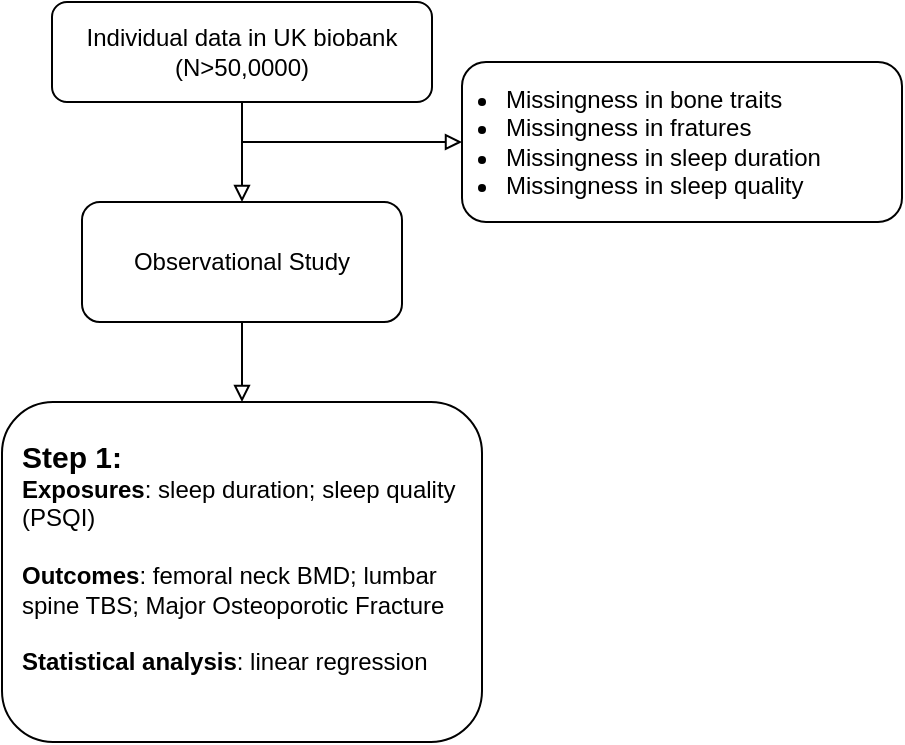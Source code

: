 <mxfile version="26.1.1">
  <diagram id="C5RBs43oDa-KdzZeNtuy" name="Page-1">
    <mxGraphModel dx="786" dy="477" grid="1" gridSize="10" guides="1" tooltips="1" connect="1" arrows="1" fold="1" page="1" pageScale="1" pageWidth="827" pageHeight="1169" math="0" shadow="0">
      <root>
        <mxCell id="WIyWlLk6GJQsqaUBKTNV-0" />
        <mxCell id="WIyWlLk6GJQsqaUBKTNV-1" parent="WIyWlLk6GJQsqaUBKTNV-0" />
        <mxCell id="WIyWlLk6GJQsqaUBKTNV-2" value="" style="rounded=0;html=1;jettySize=auto;orthogonalLoop=1;fontSize=11;endArrow=block;endFill=0;strokeWidth=1;shadow=0;labelBackgroundColor=none;edgeStyle=orthogonalEdgeStyle;" parent="WIyWlLk6GJQsqaUBKTNV-1" source="WIyWlLk6GJQsqaUBKTNV-3" edge="1">
          <mxGeometry relative="1" as="geometry">
            <mxPoint x="340" y="170" as="targetPoint" />
          </mxGeometry>
        </mxCell>
        <mxCell id="WIyWlLk6GJQsqaUBKTNV-3" value="Individual data in UK biobank (N&amp;gt;50,0000)" style="rounded=1;whiteSpace=wrap;html=1;fontSize=12;glass=0;strokeWidth=1;shadow=0;" parent="WIyWlLk6GJQsqaUBKTNV-1" vertex="1">
          <mxGeometry x="245" y="70" width="190" height="50" as="geometry" />
        </mxCell>
        <mxCell id="4M1V7Egi61zOUPNM_4ar-9" value="" style="edgeStyle=orthogonalEdgeStyle;rounded=0;orthogonalLoop=1;jettySize=auto;html=1;endArrow=block;endFill=0;" parent="WIyWlLk6GJQsqaUBKTNV-1" source="4M1V7Egi61zOUPNM_4ar-3" target="4M1V7Egi61zOUPNM_4ar-8" edge="1">
          <mxGeometry relative="1" as="geometry" />
        </mxCell>
        <mxCell id="4M1V7Egi61zOUPNM_4ar-3" value="Observational Study" style="rounded=1;whiteSpace=wrap;html=1;" parent="WIyWlLk6GJQsqaUBKTNV-1" vertex="1">
          <mxGeometry x="260" y="170" width="160" height="60" as="geometry" />
        </mxCell>
        <mxCell id="4M1V7Egi61zOUPNM_4ar-6" value="" style="endArrow=block;html=1;rounded=0;endFill=0;" parent="WIyWlLk6GJQsqaUBKTNV-1" edge="1">
          <mxGeometry width="50" height="50" relative="1" as="geometry">
            <mxPoint x="340" y="140" as="sourcePoint" />
            <mxPoint x="450" y="140" as="targetPoint" />
          </mxGeometry>
        </mxCell>
        <mxCell id="4M1V7Egi61zOUPNM_4ar-7" value="&lt;ul&gt;&lt;li&gt;Missingness in bone traits&lt;/li&gt;&lt;li&gt;Missingness in fratures&lt;/li&gt;&lt;li&gt;Missingness in sleep duration&lt;/li&gt;&lt;li&gt;Missingness in sleep quality&lt;/li&gt;&lt;/ul&gt;" style="rounded=1;whiteSpace=wrap;html=1;align=left;labelBackgroundColor=none;labelBorderColor=none;spacingLeft=-20;" parent="WIyWlLk6GJQsqaUBKTNV-1" vertex="1">
          <mxGeometry x="450" y="100" width="220" height="80" as="geometry" />
        </mxCell>
        <mxCell id="4M1V7Egi61zOUPNM_4ar-8" value="&lt;b&gt;&lt;font style=&quot;font-size: 15px;&quot;&gt;Step 1:&amp;nbsp;&lt;/font&gt;&lt;/b&gt;&lt;div&gt;&lt;b&gt;Exposures&lt;/b&gt;: sleep duration; sleep quality (PSQI)&lt;br&gt;&lt;/div&gt;&lt;div&gt;&lt;br&gt;&lt;/div&gt;&lt;div&gt;&lt;b&gt;Outcomes&lt;/b&gt;: femoral neck BMD; lumbar spine TBS; Major Osteoporotic Fracture&lt;/div&gt;&lt;div&gt;&lt;br&gt;&lt;/div&gt;&lt;div&gt;&lt;b&gt;Statistical analysis&lt;/b&gt;: linear regression&lt;/div&gt;&lt;div&gt;&lt;br&gt;&lt;/div&gt;" style="whiteSpace=wrap;html=1;rounded=1;align=left;labelPosition=center;verticalLabelPosition=middle;verticalAlign=middle;labelBackgroundColor=none;spacingLeft=0;spacing=10;" parent="WIyWlLk6GJQsqaUBKTNV-1" vertex="1">
          <mxGeometry x="220" y="270" width="240" height="170" as="geometry" />
        </mxCell>
      </root>
    </mxGraphModel>
  </diagram>
</mxfile>
